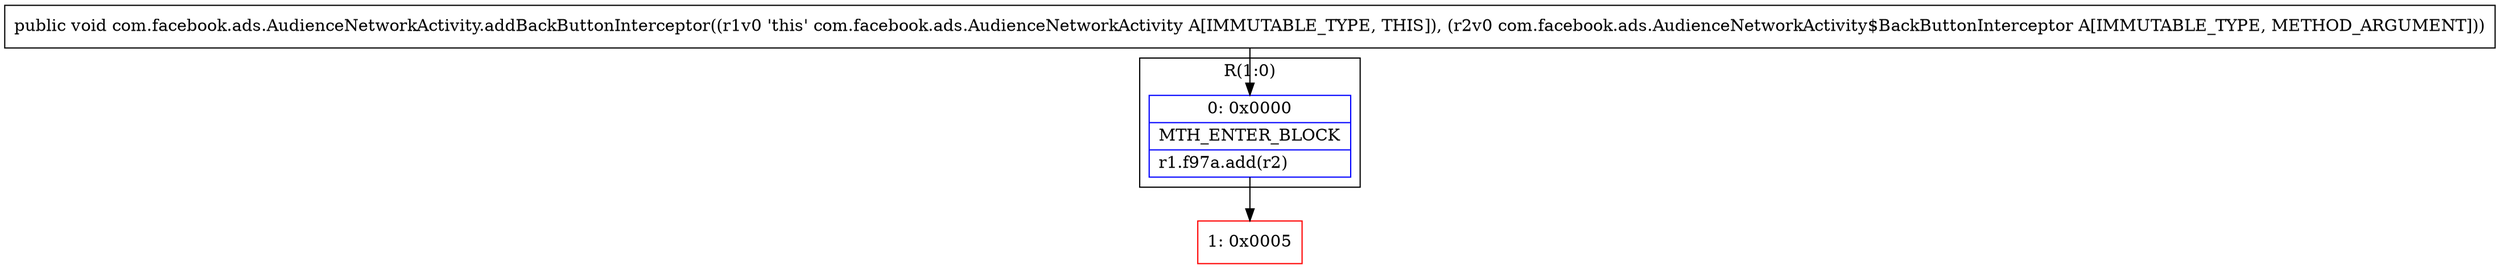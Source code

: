 digraph "CFG forcom.facebook.ads.AudienceNetworkActivity.addBackButtonInterceptor(Lcom\/facebook\/ads\/AudienceNetworkActivity$BackButtonInterceptor;)V" {
subgraph cluster_Region_96056066 {
label = "R(1:0)";
node [shape=record,color=blue];
Node_0 [shape=record,label="{0\:\ 0x0000|MTH_ENTER_BLOCK\l|r1.f97a.add(r2)\l}"];
}
Node_1 [shape=record,color=red,label="{1\:\ 0x0005}"];
MethodNode[shape=record,label="{public void com.facebook.ads.AudienceNetworkActivity.addBackButtonInterceptor((r1v0 'this' com.facebook.ads.AudienceNetworkActivity A[IMMUTABLE_TYPE, THIS]), (r2v0 com.facebook.ads.AudienceNetworkActivity$BackButtonInterceptor A[IMMUTABLE_TYPE, METHOD_ARGUMENT])) }"];
MethodNode -> Node_0;
Node_0 -> Node_1;
}

